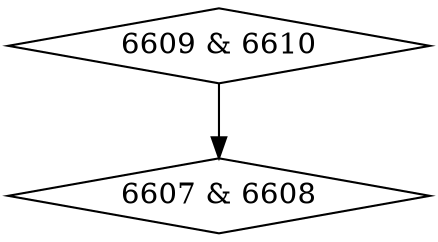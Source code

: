 digraph {
0 [label = "6607 & 6608", shape = diamond];
1 [label = "6609 & 6610", shape = diamond];
1->0;
}
